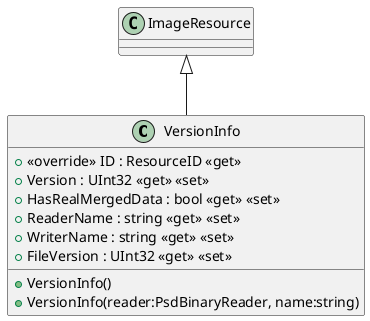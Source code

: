 @startuml
class VersionInfo {
    + <<override>> ID : ResourceID <<get>>
    + Version : UInt32 <<get>> <<set>>
    + HasRealMergedData : bool <<get>> <<set>>
    + ReaderName : string <<get>> <<set>>
    + WriterName : string <<get>> <<set>>
    + FileVersion : UInt32 <<get>> <<set>>
    + VersionInfo()
    + VersionInfo(reader:PsdBinaryReader, name:string)
}
ImageResource <|-- VersionInfo
@enduml
